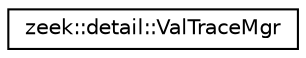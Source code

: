 digraph "Graphical Class Hierarchy"
{
 // LATEX_PDF_SIZE
  edge [fontname="Helvetica",fontsize="10",labelfontname="Helvetica",labelfontsize="10"];
  node [fontname="Helvetica",fontsize="10",shape=record];
  rankdir="LR";
  Node0 [label="zeek::detail::ValTraceMgr",height=0.2,width=0.4,color="black", fillcolor="white", style="filled",URL="$de/d1d/classzeek_1_1detail_1_1ValTraceMgr.html",tooltip=" "];
}
